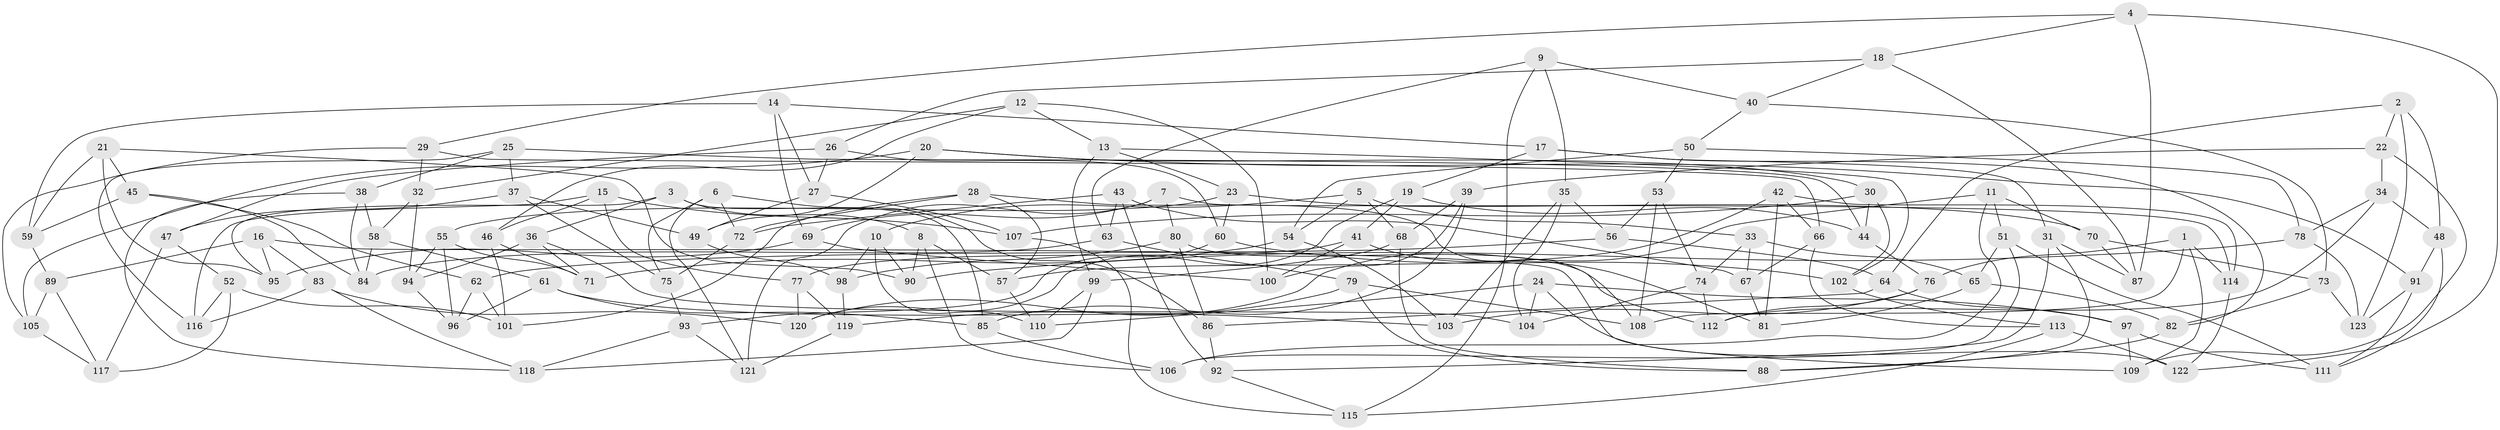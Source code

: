 // coarse degree distribution, {8: 0.08064516129032258, 4: 0.6129032258064516, 9: 0.04838709677419355, 10: 0.08064516129032258, 3: 0.08064516129032258, 6: 0.03225806451612903, 11: 0.03225806451612903, 7: 0.03225806451612903}
// Generated by graph-tools (version 1.1) at 2025/53/03/04/25 22:53:32]
// undirected, 123 vertices, 246 edges
graph export_dot {
  node [color=gray90,style=filled];
  1;
  2;
  3;
  4;
  5;
  6;
  7;
  8;
  9;
  10;
  11;
  12;
  13;
  14;
  15;
  16;
  17;
  18;
  19;
  20;
  21;
  22;
  23;
  24;
  25;
  26;
  27;
  28;
  29;
  30;
  31;
  32;
  33;
  34;
  35;
  36;
  37;
  38;
  39;
  40;
  41;
  42;
  43;
  44;
  45;
  46;
  47;
  48;
  49;
  50;
  51;
  52;
  53;
  54;
  55;
  56;
  57;
  58;
  59;
  60;
  61;
  62;
  63;
  64;
  65;
  66;
  67;
  68;
  69;
  70;
  71;
  72;
  73;
  74;
  75;
  76;
  77;
  78;
  79;
  80;
  81;
  82;
  83;
  84;
  85;
  86;
  87;
  88;
  89;
  90;
  91;
  92;
  93;
  94;
  95;
  96;
  97;
  98;
  99;
  100;
  101;
  102;
  103;
  104;
  105;
  106;
  107;
  108;
  109;
  110;
  111;
  112;
  113;
  114;
  115;
  116;
  117;
  118;
  119;
  120;
  121;
  122;
  123;
  1 -- 109;
  1 -- 108;
  1 -- 114;
  1 -- 76;
  2 -- 64;
  2 -- 48;
  2 -- 22;
  2 -- 123;
  3 -- 95;
  3 -- 8;
  3 -- 85;
  3 -- 36;
  4 -- 122;
  4 -- 29;
  4 -- 87;
  4 -- 18;
  5 -- 10;
  5 -- 54;
  5 -- 33;
  5 -- 68;
  6 -- 86;
  6 -- 121;
  6 -- 72;
  6 -- 75;
  7 -- 80;
  7 -- 114;
  7 -- 69;
  7 -- 121;
  8 -- 57;
  8 -- 106;
  8 -- 90;
  9 -- 35;
  9 -- 40;
  9 -- 63;
  9 -- 115;
  10 -- 90;
  10 -- 98;
  10 -- 110;
  11 -- 106;
  11 -- 70;
  11 -- 51;
  11 -- 120;
  12 -- 46;
  12 -- 100;
  12 -- 32;
  12 -- 13;
  13 -- 99;
  13 -- 23;
  13 -- 102;
  14 -- 69;
  14 -- 17;
  14 -- 27;
  14 -- 59;
  15 -- 46;
  15 -- 107;
  15 -- 77;
  15 -- 116;
  16 -- 83;
  16 -- 109;
  16 -- 89;
  16 -- 95;
  17 -- 31;
  17 -- 19;
  17 -- 82;
  18 -- 87;
  18 -- 26;
  18 -- 40;
  19 -- 44;
  19 -- 120;
  19 -- 41;
  20 -- 49;
  20 -- 105;
  20 -- 91;
  20 -- 30;
  21 -- 59;
  21 -- 45;
  21 -- 90;
  21 -- 95;
  22 -- 39;
  22 -- 34;
  22 -- 109;
  23 -- 55;
  23 -- 70;
  23 -- 60;
  24 -- 104;
  24 -- 110;
  24 -- 122;
  24 -- 97;
  25 -- 116;
  25 -- 38;
  25 -- 37;
  25 -- 44;
  26 -- 27;
  26 -- 60;
  26 -- 47;
  27 -- 107;
  27 -- 49;
  28 -- 108;
  28 -- 101;
  28 -- 72;
  28 -- 57;
  29 -- 105;
  29 -- 66;
  29 -- 32;
  30 -- 44;
  30 -- 102;
  30 -- 107;
  31 -- 87;
  31 -- 92;
  31 -- 88;
  32 -- 94;
  32 -- 58;
  33 -- 67;
  33 -- 65;
  33 -- 74;
  34 -- 112;
  34 -- 48;
  34 -- 78;
  35 -- 56;
  35 -- 104;
  35 -- 103;
  36 -- 94;
  36 -- 71;
  36 -- 104;
  37 -- 49;
  37 -- 47;
  37 -- 75;
  38 -- 118;
  38 -- 84;
  38 -- 58;
  39 -- 68;
  39 -- 85;
  39 -- 100;
  40 -- 50;
  40 -- 73;
  41 -- 77;
  41 -- 81;
  41 -- 100;
  42 -- 66;
  42 -- 57;
  42 -- 114;
  42 -- 81;
  43 -- 72;
  43 -- 92;
  43 -- 63;
  43 -- 67;
  44 -- 76;
  45 -- 62;
  45 -- 59;
  45 -- 84;
  46 -- 71;
  46 -- 101;
  47 -- 52;
  47 -- 117;
  48 -- 111;
  48 -- 91;
  49 -- 98;
  50 -- 54;
  50 -- 78;
  50 -- 53;
  51 -- 106;
  51 -- 65;
  51 -- 111;
  52 -- 101;
  52 -- 117;
  52 -- 116;
  53 -- 108;
  53 -- 74;
  53 -- 56;
  54 -- 103;
  54 -- 71;
  55 -- 96;
  55 -- 71;
  55 -- 94;
  56 -- 62;
  56 -- 64;
  57 -- 110;
  58 -- 61;
  58 -- 84;
  59 -- 89;
  60 -- 102;
  60 -- 93;
  61 -- 103;
  61 -- 96;
  61 -- 85;
  62 -- 96;
  62 -- 101;
  63 -- 79;
  63 -- 84;
  64 -- 86;
  64 -- 97;
  65 -- 81;
  65 -- 82;
  66 -- 113;
  66 -- 67;
  67 -- 81;
  68 -- 99;
  68 -- 88;
  69 -- 95;
  69 -- 100;
  70 -- 73;
  70 -- 87;
  72 -- 75;
  73 -- 123;
  73 -- 82;
  74 -- 112;
  74 -- 104;
  75 -- 93;
  76 -- 112;
  76 -- 103;
  77 -- 120;
  77 -- 119;
  78 -- 123;
  78 -- 90;
  79 -- 108;
  79 -- 88;
  79 -- 119;
  80 -- 86;
  80 -- 98;
  80 -- 112;
  82 -- 88;
  83 -- 116;
  83 -- 120;
  83 -- 118;
  85 -- 106;
  86 -- 92;
  89 -- 117;
  89 -- 105;
  91 -- 111;
  91 -- 123;
  92 -- 115;
  93 -- 121;
  93 -- 118;
  94 -- 96;
  97 -- 111;
  97 -- 109;
  98 -- 119;
  99 -- 118;
  99 -- 110;
  102 -- 113;
  105 -- 117;
  107 -- 115;
  113 -- 115;
  113 -- 122;
  114 -- 122;
  119 -- 121;
}
